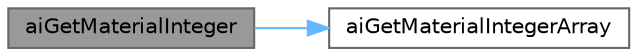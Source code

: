 digraph "aiGetMaterialInteger"
{
 // LATEX_PDF_SIZE
  bgcolor="transparent";
  edge [fontname=Helvetica,fontsize=10,labelfontname=Helvetica,labelfontsize=10];
  node [fontname=Helvetica,fontsize=10,shape=box,height=0.2,width=0.4];
  rankdir="LR";
  Node1 [label="aiGetMaterialInteger",height=0.2,width=0.4,color="gray40", fillcolor="grey60", style="filled", fontcolor="black",tooltip="Retrieve an integer property with a specific key from a material."];
  Node1 -> Node2 [color="steelblue1",style="solid"];
  Node2 [label="aiGetMaterialIntegerArray",height=0.2,width=0.4,color="grey40", fillcolor="white", style="filled",URL="$thirdparty_2assimp_2include_2assimp_2material_8h.html#a8ed2b99a9861d257b77231b4ed70f69d",tooltip="Retrieve an array of integer values with a specific key from a material."];
}
